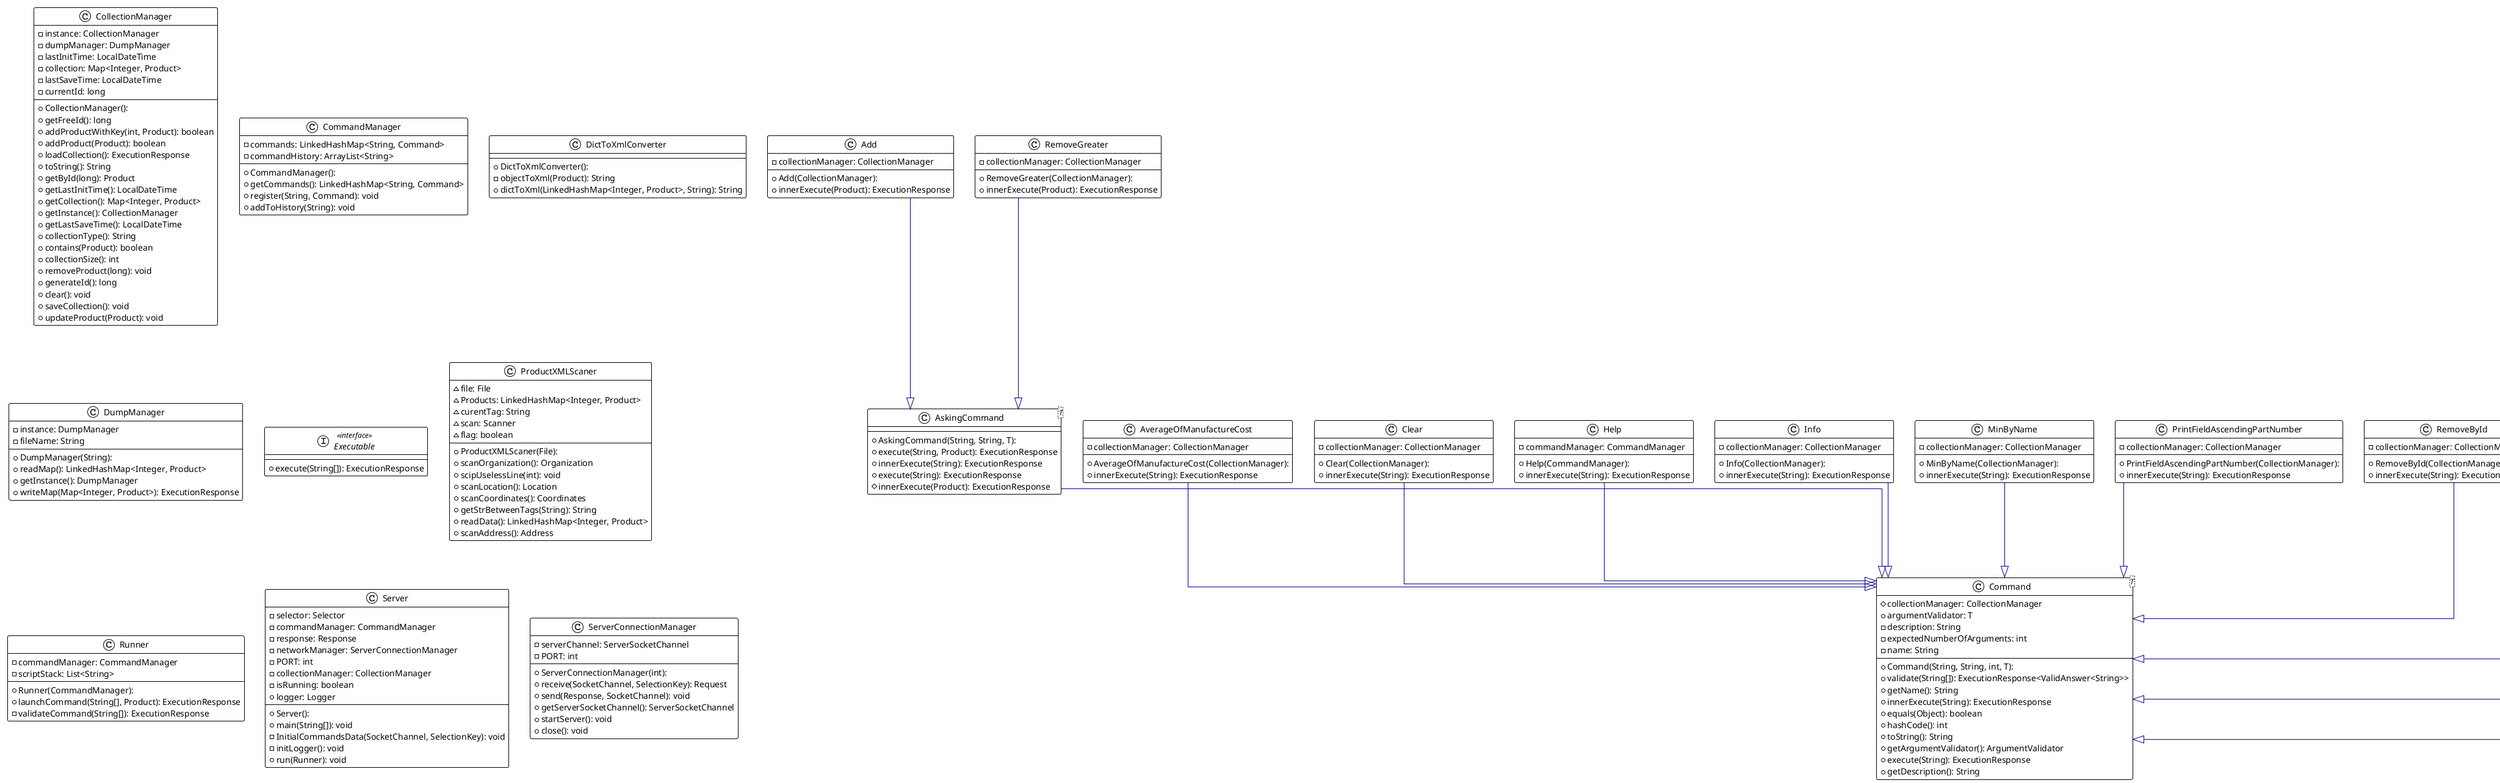 @startuml

!theme plain
top to bottom direction
skinparam linetype ortho

class Add {
  + Add(CollectionManager): 
  - collectionManager: CollectionManager
  + innerExecute(Product): ExecutionResponse
}
class AskingCommand<T> {
  + AskingCommand(String, String, T): 
  + execute(String, Product): ExecutionResponse
  + innerExecute(String): ExecutionResponse
  + execute(String): ExecutionResponse
  # innerExecute(Product): ExecutionResponse
}
class AverageOfManufactureCost {
  + AverageOfManufactureCost(CollectionManager): 
  - collectionManager: CollectionManager
  + innerExecute(String): ExecutionResponse
}
class Clear {
  + Clear(CollectionManager): 
  - collectionManager: CollectionManager
  + innerExecute(String): ExecutionResponse
}
class CollectionManager {
  + CollectionManager(): 
  - instance: CollectionManager
  - dumpManager: DumpManager
  - lastInitTime: LocalDateTime
  - collection: Map<Integer, Product>
  - lastSaveTime: LocalDateTime
  - currentId: long
  + getFreeId(): long
  + addProductWithKey(int, Product): boolean
  + addProduct(Product): boolean
  + loadCollection(): ExecutionResponse
  + toString(): String
  + getById(long): Product
  + getLastInitTime(): LocalDateTime
  + getCollection(): Map<Integer, Product>
  + getInstance(): CollectionManager
  + getLastSaveTime(): LocalDateTime
  + collectionType(): String
  + contains(Product): boolean
  + collectionSize(): int
  + removeProduct(long): void
  + generateId(): long
  + clear(): void
  + saveCollection(): void
  + updateProduct(Product): void
}
class Command<T> {
  + Command(String, String, int, T): 
  # collectionManager: CollectionManager
  + argumentValidator: T
  - description: String
  - expectedNumberOfArguments: int
  - name: String
  + validate(String[]): ExecutionResponse<ValidAnswer<String>>
  + getName(): String
  + innerExecute(String): ExecutionResponse
  + equals(Object): boolean
  + hashCode(): int
  + toString(): String
  + getArgumentValidator(): ArgumentValidator
  + execute(String): ExecutionResponse
  + getDescription(): String
}
class CommandManager {
  + CommandManager(): 
  - commands: LinkedHashMap<String, Command>
  - commandHistory: ArrayList<String>
  + getCommands(): LinkedHashMap<String, Command>
  + register(String, Command): void
  + addToHistory(String): void
}
class DictToXmlConverter {
  + DictToXmlConverter(): 
  - objectToXml(Product): String
  + dictToXml(LinkedHashMap<Integer, Product>, String): String
}
class DumpManager {
  + DumpManager(String): 
  - instance: DumpManager
  - fileName: String
  + readMap(): LinkedHashMap<Integer, Product>
  + getInstance(): DumpManager
  + writeMap(Map<Integer, Product>): ExecutionResponse
}
interface Executable << interface >> {
  + execute(String[]): ExecutionResponse
}
class Help {
  + Help(CommandManager): 
  - commandManager: CommandManager
  + innerExecute(String): ExecutionResponse
}
class Info {
  + Info(CollectionManager): 
  - collectionManager: CollectionManager
  + innerExecute(String): ExecutionResponse
}
class MinByName {
  + MinByName(CollectionManager): 
  - collectionManager: CollectionManager
  + innerExecute(String): ExecutionResponse
}
class PrintFieldAscendingPartNumber {
  + PrintFieldAscendingPartNumber(CollectionManager): 
  - collectionManager: CollectionManager
  + innerExecute(String): ExecutionResponse
}
class ProductXMLScaner {
  + ProductXMLScaner(File): 
  ~ file: File
  ~ Products: LinkedHashMap<Integer, Product>
  ~ curentTag: String
  ~ scan: Scanner
  ~ flag: boolean
  + scanOrganization(): Organization
  + scipUselessLine(int): void
  + scanLocation(): Location
  + scanCoordinates(): Coordinates
  + getStrBetweenTags(String): String
  + readData(): LinkedHashMap<Integer, Product>
  + scanAddress(): Address
}
class RemoveById {
  + RemoveById(CollectionManager): 
  - collectionManager: CollectionManager
  + innerExecute(String): ExecutionResponse
}
class RemoveGreater {
  + RemoveGreater(CollectionManager): 
  - collectionManager: CollectionManager
  + innerExecute(Product): ExecutionResponse
}
class RemoveGreaterKey {
  + RemoveGreaterKey(CollectionManager): 
  - collectionManager: CollectionManager
  + innerExecute(String): ExecutionResponse
}
class Runner {
  + Runner(CommandManager): 
  - commandManager: CommandManager
  - scriptStack: List<String>
  + launchCommand(String[], Product): ExecutionResponse
  - validateCommand(String[]): ExecutionResponse
}
class Save {
  + Save(CollectionManager): 
  - collectionManager: CollectionManager
  + innerExecute(String): ExecutionResponse
}
class Server {
  + Server(): 
  - selector: Selector
  - commandManager: CommandManager
  - response: Response
  - networkManager: ServerConnectionManager
  - PORT: int
  - collectionManager: CollectionManager
  - isRunning: boolean
  + logger: Logger
  + main(String[]): void
  - InitialCommandsData(SocketChannel, SelectionKey): void
  - initLogger(): void
  + run(Runner): void
}
class ServerConnectionManager {
  + ServerConnectionManager(int): 
  - serverChannel: ServerSocketChannel
  - PORT: int
  + receive(SocketChannel, SelectionKey): Request
  + send(Response, SocketChannel): void
  + getServerSocketChannel(): ServerSocketChannel
  + startServer(): void
  + close(): void
}
class Show {
  + Show(CollectionManager): 
  - collectionManager: CollectionManager
  + innerExecute(String): ExecutionResponse
}

Add                            -[#000082,plain]-^  AskingCommand                 
AskingCommand                  -[#000082,plain]-^  Command                       
AverageOfManufactureCost       -[#000082,plain]-^  Command                       
Clear                          -[#000082,plain]-^  Command                       
Help                           -[#000082,plain]-^  Command                       
Info                           -[#000082,plain]-^  Command                       
MinByName                      -[#000082,plain]-^  Command                       
PrintFieldAscendingPartNumber  -[#000082,plain]-^  Command                       
RemoveById                     -[#000082,plain]-^  Command                       
RemoveGreater                  -[#000082,plain]-^  AskingCommand                 
RemoveGreaterKey               -[#000082,plain]-^  Command                       
Save                           -[#000082,plain]-^  Command                       
Show                           -[#000082,plain]-^  Command                       
@enduml
